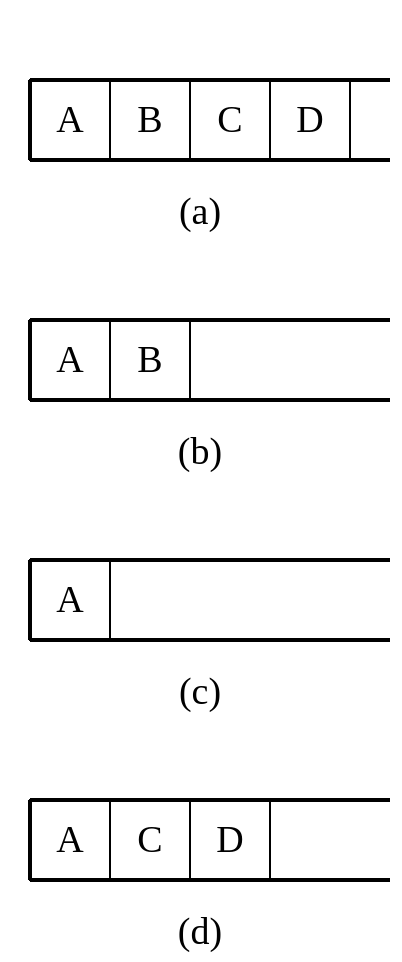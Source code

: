 <mxfile>
    <diagram id="JDqFRr98YrObUsfJNYBM" name="第 1 页">
        <mxGraphModel dx="610" dy="397" grid="1" gridSize="10" guides="1" tooltips="1" connect="1" arrows="1" fold="1" page="1" pageScale="1" pageWidth="827" pageHeight="1169" math="0" shadow="0">
            <root>
                <mxCell id="0"/>
                <mxCell id="1" parent="0"/>
                <mxCell id="72" value="&lt;font style=&quot;font-size: 19px;&quot; face=&quot;Times New Roman&quot;&gt;(a)&lt;/font&gt;" style="rounded=0;whiteSpace=wrap;html=1;container=1;verticalAlign=bottom;strokeColor=none;fillColor=none;" vertex="1" parent="1">
                    <mxGeometry x="40" y="40" width="200" height="120" as="geometry">
                        <mxRectangle x="177" y="190" width="50" height="40" as="alternateBounds"/>
                    </mxGeometry>
                </mxCell>
                <mxCell id="67" value="" style="group" vertex="1" connectable="0" parent="72">
                    <mxGeometry x="5" y="30" width="190" height="60" as="geometry"/>
                </mxCell>
                <mxCell id="2" value="D" style="rounded=0;whiteSpace=wrap;html=1;fontFamily=Times New Roman;fontSize=19;container=0;" parent="67" vertex="1">
                    <mxGeometry x="130" y="10" width="40" height="40" as="geometry"/>
                </mxCell>
                <mxCell id="3" value="C" style="rounded=0;whiteSpace=wrap;html=1;fontFamily=Times New Roman;fontSize=19;container=0;" parent="67" vertex="1">
                    <mxGeometry x="90" y="10" width="40" height="40" as="geometry"/>
                </mxCell>
                <mxCell id="4" value="B" style="rounded=0;whiteSpace=wrap;html=1;fontFamily=Times New Roman;fontSize=19;container=0;" parent="67" vertex="1">
                    <mxGeometry x="50" y="10" width="40" height="40" as="geometry"/>
                </mxCell>
                <mxCell id="5" value="A" style="rounded=0;whiteSpace=wrap;html=1;fontFamily=Times New Roman;fontSize=19;container=0;" parent="67" vertex="1">
                    <mxGeometry x="10" y="10" width="40" height="40" as="geometry"/>
                </mxCell>
                <mxCell id="46" value="" style="line;strokeWidth=2;html=1;perimeter=backbonePerimeter;points=[];outlineConnect=0;fontFamily=Times New Roman;fontSize=19;fillColor=none;gradientColor=none;container=0;" vertex="1" parent="67">
                    <mxGeometry x="10" width="180" height="20" as="geometry"/>
                </mxCell>
                <mxCell id="47" value="" style="line;strokeWidth=2;html=1;perimeter=backbonePerimeter;points=[];outlineConnect=0;fontFamily=Times New Roman;fontSize=19;fillColor=none;gradientColor=none;container=0;" vertex="1" parent="67">
                    <mxGeometry x="10" y="40" width="180" height="20" as="geometry"/>
                </mxCell>
                <mxCell id="48" value="" style="line;strokeWidth=2;direction=south;html=1;fontFamily=Times New Roman;fontSize=19;perimeterSpacing=0;gradientColor=none;fillColor=none;container=0;" vertex="1" parent="67">
                    <mxGeometry y="10" width="20" height="40" as="geometry"/>
                </mxCell>
                <mxCell id="73" value="&lt;font style=&quot;font-size: 19px;&quot; face=&quot;Times New Roman&quot;&gt;(b)&lt;/font&gt;" style="rounded=0;whiteSpace=wrap;html=1;container=1;verticalAlign=bottom;strokeColor=none;fillColor=none;" vertex="1" parent="1">
                    <mxGeometry x="40" y="160" width="200" height="120" as="geometry">
                        <mxRectangle x="177" y="190" width="50" height="40" as="alternateBounds"/>
                    </mxGeometry>
                </mxCell>
                <mxCell id="68" value="" style="group" vertex="1" connectable="0" parent="73">
                    <mxGeometry x="5" y="30" width="190" height="60" as="geometry"/>
                </mxCell>
                <mxCell id="51" value="B" style="rounded=0;whiteSpace=wrap;html=1;fontFamily=Times New Roman;fontSize=19;container=0;" vertex="1" parent="68">
                    <mxGeometry x="50" y="10" width="40" height="40" as="geometry"/>
                </mxCell>
                <mxCell id="52" value="A" style="rounded=0;whiteSpace=wrap;html=1;fontFamily=Times New Roman;fontSize=19;container=0;" vertex="1" parent="68">
                    <mxGeometry x="10" y="10" width="40" height="40" as="geometry"/>
                </mxCell>
                <mxCell id="53" value="" style="line;strokeWidth=2;html=1;perimeter=backbonePerimeter;points=[];outlineConnect=0;fontFamily=Times New Roman;fontSize=19;fillColor=none;gradientColor=none;container=0;" vertex="1" parent="68">
                    <mxGeometry x="10" width="180" height="20" as="geometry"/>
                </mxCell>
                <mxCell id="54" value="" style="line;strokeWidth=2;html=1;perimeter=backbonePerimeter;points=[];outlineConnect=0;fontFamily=Times New Roman;fontSize=19;fillColor=none;gradientColor=none;container=0;" vertex="1" parent="68">
                    <mxGeometry x="10" y="40" width="180" height="20" as="geometry"/>
                </mxCell>
                <mxCell id="55" value="" style="line;strokeWidth=2;direction=south;html=1;fontFamily=Times New Roman;fontSize=19;perimeterSpacing=0;gradientColor=none;fillColor=none;container=0;" vertex="1" parent="68">
                    <mxGeometry y="10" width="20" height="40" as="geometry"/>
                </mxCell>
                <mxCell id="74" value="&lt;font style=&quot;font-size: 19px;&quot; face=&quot;Times New Roman&quot;&gt;(c)&lt;/font&gt;" style="rounded=0;whiteSpace=wrap;html=1;container=1;verticalAlign=bottom;strokeColor=none;fillColor=none;" vertex="1" parent="1">
                    <mxGeometry x="40" y="280" width="200" height="120" as="geometry">
                        <mxRectangle x="177" y="190" width="50" height="40" as="alternateBounds"/>
                    </mxGeometry>
                </mxCell>
                <mxCell id="69" value="" style="group" vertex="1" connectable="0" parent="74">
                    <mxGeometry x="5" y="30" width="190" height="60" as="geometry"/>
                </mxCell>
                <mxCell id="57" value="A" style="rounded=0;whiteSpace=wrap;html=1;fontFamily=Times New Roman;fontSize=19;container=0;" vertex="1" parent="69">
                    <mxGeometry x="10" y="10" width="40" height="40" as="geometry"/>
                </mxCell>
                <mxCell id="58" value="" style="line;strokeWidth=2;html=1;perimeter=backbonePerimeter;points=[];outlineConnect=0;fontFamily=Times New Roman;fontSize=19;fillColor=none;gradientColor=none;container=0;" vertex="1" parent="69">
                    <mxGeometry x="10" width="180" height="20" as="geometry"/>
                </mxCell>
                <mxCell id="59" value="" style="line;strokeWidth=2;html=1;perimeter=backbonePerimeter;points=[];outlineConnect=0;fontFamily=Times New Roman;fontSize=19;fillColor=none;gradientColor=none;container=0;" vertex="1" parent="69">
                    <mxGeometry x="10" y="40" width="180" height="20" as="geometry"/>
                </mxCell>
                <mxCell id="60" value="" style="line;strokeWidth=2;direction=south;html=1;fontFamily=Times New Roman;fontSize=19;perimeterSpacing=0;gradientColor=none;fillColor=none;container=0;" vertex="1" parent="69">
                    <mxGeometry y="10" width="20" height="40" as="geometry"/>
                </mxCell>
                <mxCell id="75" value="&lt;font style=&quot;font-size: 19px;&quot; face=&quot;Times New Roman&quot;&gt;(d)&lt;/font&gt;" style="rounded=0;whiteSpace=wrap;html=1;container=1;verticalAlign=bottom;strokeColor=none;fillColor=none;" vertex="1" parent="1">
                    <mxGeometry x="40" y="400" width="200" height="120" as="geometry">
                        <mxRectangle x="177" y="190" width="50" height="40" as="alternateBounds"/>
                    </mxGeometry>
                </mxCell>
                <mxCell id="71" value="" style="group" vertex="1" connectable="0" parent="75">
                    <mxGeometry x="5" y="30" width="190" height="60" as="geometry"/>
                </mxCell>
                <mxCell id="65" value="C" style="rounded=0;whiteSpace=wrap;html=1;fontFamily=Times New Roman;fontSize=19;container=0;" vertex="1" parent="71">
                    <mxGeometry x="50" y="10" width="40" height="40" as="geometry"/>
                </mxCell>
                <mxCell id="61" value="A" style="rounded=0;whiteSpace=wrap;html=1;fontFamily=Times New Roman;fontSize=19;container=0;" vertex="1" parent="71">
                    <mxGeometry x="10" y="10" width="40" height="40" as="geometry"/>
                </mxCell>
                <mxCell id="66" value="D" style="rounded=0;whiteSpace=wrap;html=1;fontFamily=Times New Roman;fontSize=19;container=0;" vertex="1" parent="71">
                    <mxGeometry x="90" y="10" width="40" height="40" as="geometry"/>
                </mxCell>
                <mxCell id="62" value="" style="line;strokeWidth=2;html=1;perimeter=backbonePerimeter;points=[];outlineConnect=0;fontFamily=Times New Roman;fontSize=19;fillColor=none;gradientColor=none;container=0;" vertex="1" parent="71">
                    <mxGeometry x="10" width="180" height="20" as="geometry"/>
                </mxCell>
                <mxCell id="63" value="" style="line;strokeWidth=2;html=1;perimeter=backbonePerimeter;points=[];outlineConnect=0;fontFamily=Times New Roman;fontSize=19;fillColor=none;gradientColor=none;container=0;" vertex="1" parent="71">
                    <mxGeometry x="10" y="40" width="180" height="20" as="geometry"/>
                </mxCell>
                <mxCell id="64" value="" style="line;strokeWidth=2;direction=south;html=1;fontFamily=Times New Roman;fontSize=19;perimeterSpacing=0;gradientColor=none;fillColor=none;container=0;" vertex="1" parent="71">
                    <mxGeometry y="10" width="20" height="40" as="geometry"/>
                </mxCell>
            </root>
        </mxGraphModel>
    </diagram>
</mxfile>